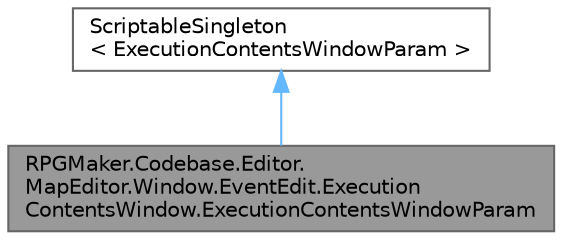 digraph "RPGMaker.Codebase.Editor.MapEditor.Window.EventEdit.ExecutionContentsWindow.ExecutionContentsWindowParam"
{
 // LATEX_PDF_SIZE
  bgcolor="transparent";
  edge [fontname=Helvetica,fontsize=10,labelfontname=Helvetica,labelfontsize=10];
  node [fontname=Helvetica,fontsize=10,shape=box,height=0.2,width=0.4];
  Node1 [id="Node000001",label="RPGMaker.Codebase.Editor.\lMapEditor.Window.EventEdit.Execution\lContentsWindow.ExecutionContentsWindowParam",height=0.2,width=0.4,color="gray40", fillcolor="grey60", style="filled", fontcolor="black",tooltip=" "];
  Node2 -> Node1 [id="edge1_Node000001_Node000002",dir="back",color="steelblue1",style="solid",tooltip=" "];
  Node2 [id="Node000002",label="ScriptableSingleton\l\< ExecutionContentsWindowParam \>",height=0.2,width=0.4,color="gray40", fillcolor="white", style="filled",tooltip=" "];
}
